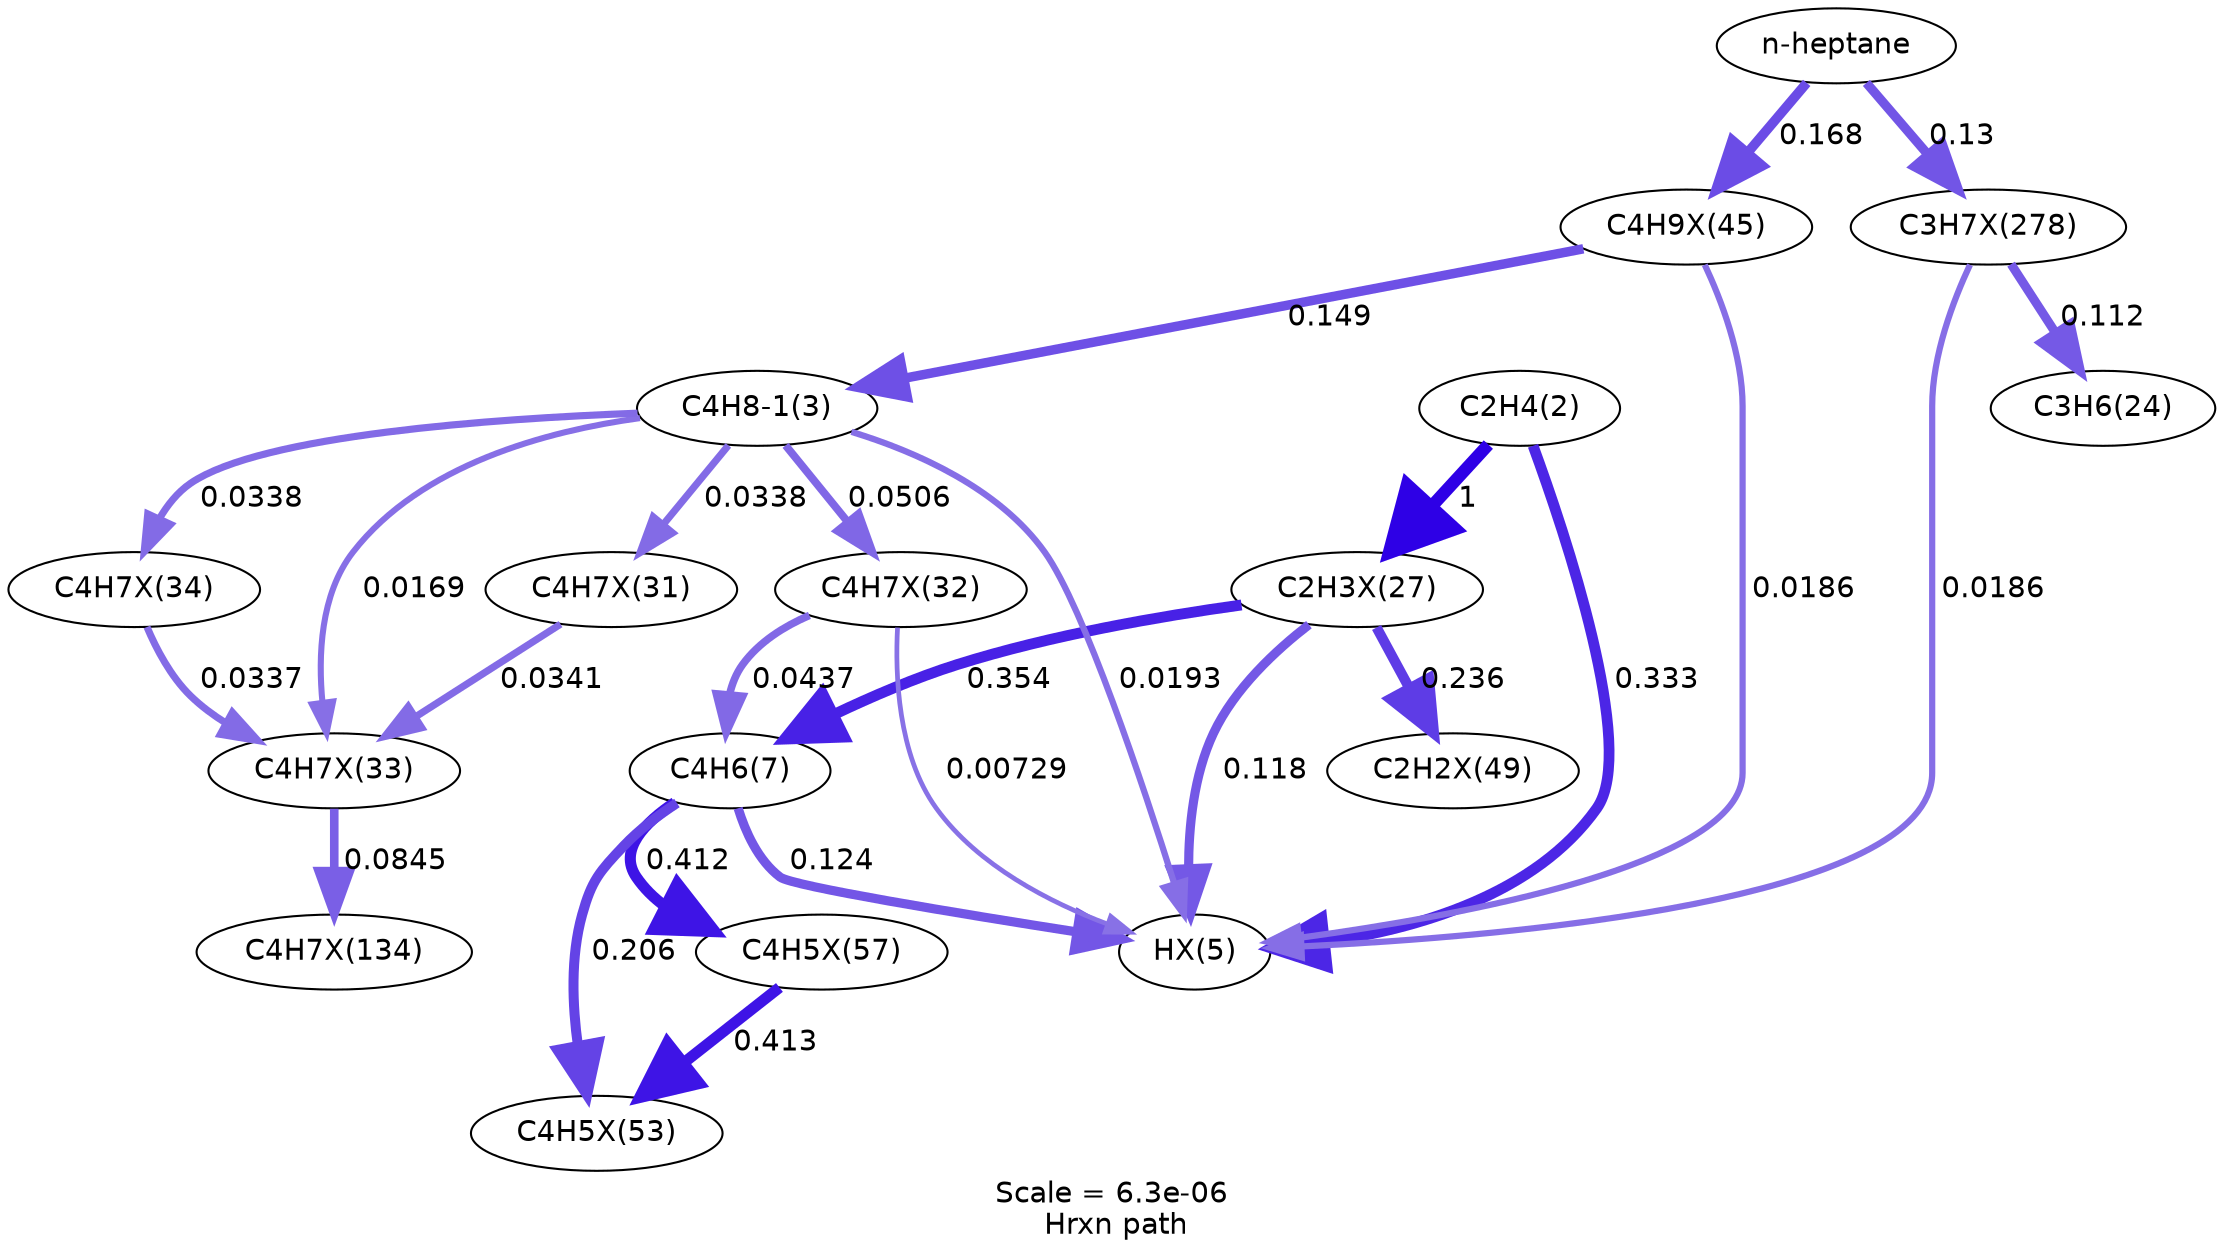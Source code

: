 digraph reaction_paths {
center=1;
s5 -> s55[fontname="Helvetica", style="setlinewidth(5.17)", arrowsize=2.59, color="0.7, 0.833, 0.9"
, label=" 0.333"];
s5 -> s56[fontname="Helvetica", style="setlinewidth(6)", arrowsize=3, color="0.7, 1.5, 0.9"
, label=" 1"];
s56 -> s55[fontname="Helvetica", style="setlinewidth(4.39)", arrowsize=2.19, color="0.7, 0.618, 0.9"
, label=" 0.118"];
s8 -> s55[fontname="Helvetica", style="setlinewidth(4.42)", arrowsize=2.21, color="0.7, 0.624, 0.9"
, label=" 0.124"];
s6 -> s55[fontname="Helvetica", style="setlinewidth(3.02)", arrowsize=1.51, color="0.7, 0.519, 0.9"
, label=" 0.0193"];
s59 -> s55[fontname="Helvetica", style="setlinewidth(2.28)", arrowsize=1.14, color="0.7, 0.507, 0.9"
, label=" 0.00729"];
s65 -> s55[fontname="Helvetica", style="setlinewidth(2.99)", arrowsize=1.5, color="0.7, 0.519, 0.9"
, label=" 0.0186"];
s88 -> s55[fontname="Helvetica", style="setlinewidth(2.99)", arrowsize=1.5, color="0.7, 0.519, 0.9"
, label=" 0.0186"];
s56 -> s66[fontname="Helvetica", style="setlinewidth(4.91)", arrowsize=2.46, color="0.7, 0.736, 0.9"
, label=" 0.236"];
s56 -> s8[fontname="Helvetica", style="setlinewidth(5.22)", arrowsize=2.61, color="0.7, 0.854, 0.9"
, label=" 0.354"];
s8 -> s70[fontname="Helvetica", style="setlinewidth(5.33)", arrowsize=2.67, color="0.7, 0.912, 0.9"
, label=" 0.412"];
s8 -> s69[fontname="Helvetica", style="setlinewidth(4.81)", arrowsize=2.4, color="0.7, 0.706, 0.9"
, label=" 0.206"];
s59 -> s8[fontname="Helvetica", style="setlinewidth(3.64)", arrowsize=1.82, color="0.7, 0.544, 0.9"
, label=" 0.0437"];
s70 -> s69[fontname="Helvetica", style="setlinewidth(5.33)", arrowsize=2.67, color="0.7, 0.913, 0.9"
, label=" 0.413"];
s6 -> s59[fontname="Helvetica", style="setlinewidth(3.75)", arrowsize=1.87, color="0.7, 0.551, 0.9"
, label=" 0.0506"];
s6 -> s58[fontname="Helvetica", style="setlinewidth(3.44)", arrowsize=1.72, color="0.7, 0.534, 0.9"
, label=" 0.0338"];
s6 -> s60[fontname="Helvetica", style="setlinewidth(2.92)", arrowsize=1.46, color="0.7, 0.517, 0.9"
, label=" 0.0169"];
s6 -> s61[fontname="Helvetica", style="setlinewidth(3.44)", arrowsize=1.72, color="0.7, 0.534, 0.9"
, label=" 0.0338"];
s65 -> s6[fontname="Helvetica", style="setlinewidth(4.56)", arrowsize=2.28, color="0.7, 0.649, 0.9"
, label=" 0.149"];
s58 -> s60[fontname="Helvetica", style="setlinewidth(3.45)", arrowsize=1.72, color="0.7, 0.534, 0.9"
, label=" 0.0341"];
s61 -> s60[fontname="Helvetica", style="setlinewidth(3.44)", arrowsize=1.72, color="0.7, 0.534, 0.9"
, label=" 0.0337"];
s60 -> s77[fontname="Helvetica", style="setlinewidth(4.13)", arrowsize=2.07, color="0.7, 0.585, 0.9"
, label=" 0.0845"];
s0 -> s65[fontname="Helvetica", style="setlinewidth(4.65)", arrowsize=2.33, color="0.7, 0.668, 0.9"
, label=" 0.168"];
s88 -> s9[fontname="Helvetica", style="setlinewidth(4.34)", arrowsize=2.17, color="0.7, 0.612, 0.9"
, label=" 0.112"];
s0 -> s88[fontname="Helvetica", style="setlinewidth(4.46)", arrowsize=2.23, color="0.7, 0.63, 0.9"
, label=" 0.13"];
s0 [ fontname="Helvetica", label="n-heptane"];
s5 [ fontname="Helvetica", label="C2H4(2)"];
s6 [ fontname="Helvetica", label="C4H8-1(3)"];
s8 [ fontname="Helvetica", label="C4H6(7)"];
s9 [ fontname="Helvetica", label="C3H6(24)"];
s55 [ fontname="Helvetica", label="HX(5)"];
s56 [ fontname="Helvetica", label="C2H3X(27)"];
s58 [ fontname="Helvetica", label="C4H7X(31)"];
s59 [ fontname="Helvetica", label="C4H7X(32)"];
s60 [ fontname="Helvetica", label="C4H7X(33)"];
s61 [ fontname="Helvetica", label="C4H7X(34)"];
s65 [ fontname="Helvetica", label="C4H9X(45)"];
s66 [ fontname="Helvetica", label="C2H2X(49)"];
s69 [ fontname="Helvetica", label="C4H5X(53)"];
s70 [ fontname="Helvetica", label="C4H5X(57)"];
s77 [ fontname="Helvetica", label="C4H7X(134)"];
s88 [ fontname="Helvetica", label="C3H7X(278)"];
 label = "Scale = 6.3e-06\l Hrxn path";
 fontname = "Helvetica";
}
